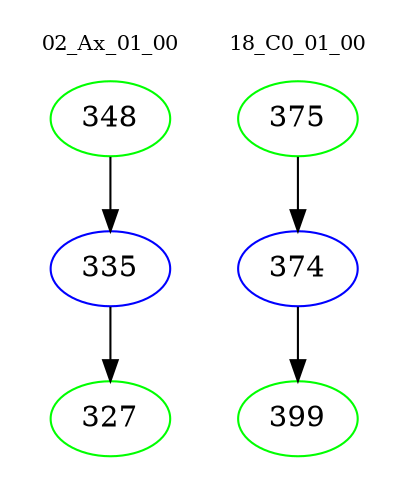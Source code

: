 digraph{
subgraph cluster_0 {
color = white
label = "02_Ax_01_00";
fontsize=10;
T0_348 [label="348", color="green"]
T0_348 -> T0_335 [color="black"]
T0_335 [label="335", color="blue"]
T0_335 -> T0_327 [color="black"]
T0_327 [label="327", color="green"]
}
subgraph cluster_1 {
color = white
label = "18_C0_01_00";
fontsize=10;
T1_375 [label="375", color="green"]
T1_375 -> T1_374 [color="black"]
T1_374 [label="374", color="blue"]
T1_374 -> T1_399 [color="black"]
T1_399 [label="399", color="green"]
}
}
